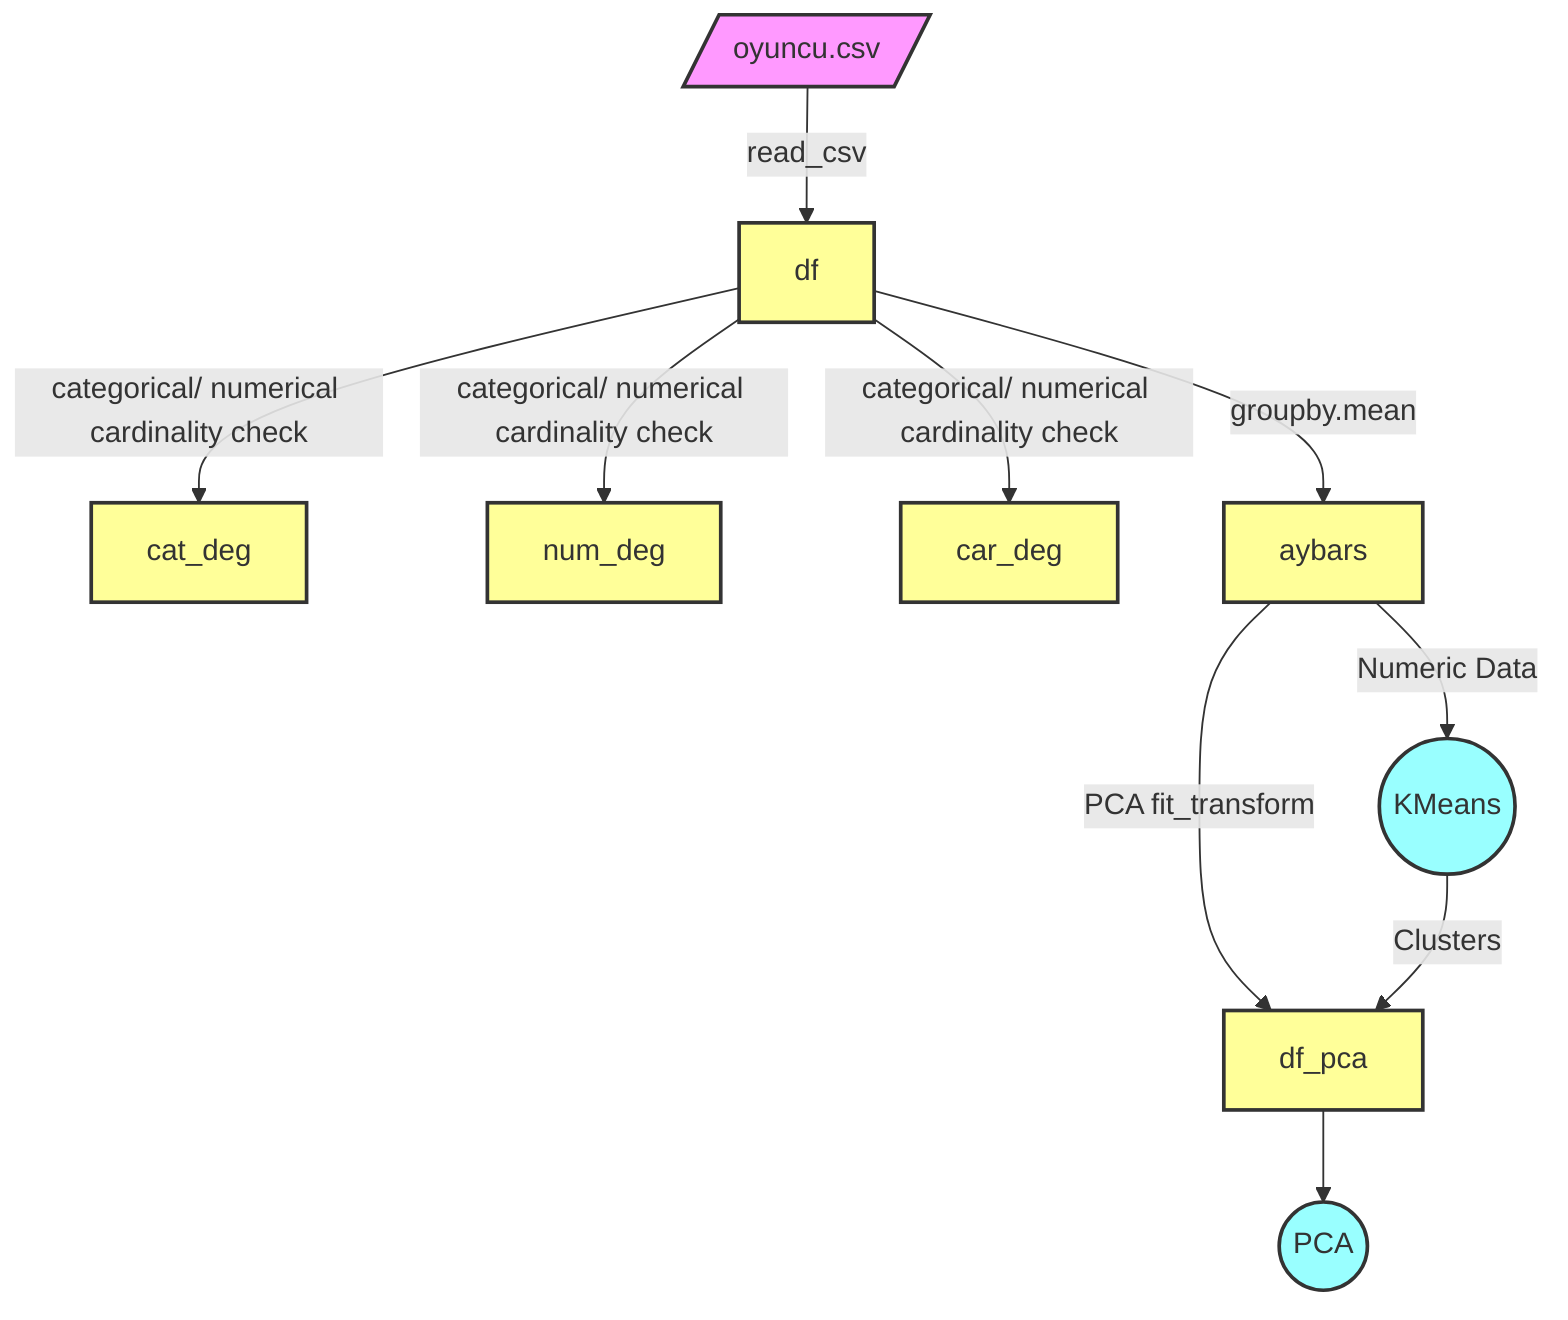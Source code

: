 flowchart TD
  %%% Data Sources %%%
  A[/"oyuncu.csv"/]:::dataSource
  
  %%% Data Variables %%%
  B[df]:::dataVariable
  C[cat_deg]:::dataVariable
  D[num_deg]:::dataVariable
  E[car_deg]:::dataVariable
  F[aybars]:::dataVariable
  G[df_pca]:::dataVariable
  
  %%% Models %%%
  H((PCA)):::model
  I((KMeans)):::model
  
  %%% Flow %%%
  %% df Creation %%%
  A -->|read_csv| B
  B -->|categorical/ numerical cardinality check| C
  B -->|categorical/ numerical cardinality check| D
  B -->|categorical/ numerical cardinality check| E
  B -->|groupby.mean| F
  
  %% df_pca Creation %%%
  F -->|PCA fit_transform| G
  G --> H
  
  %% KMeans Model %%%
  F -->|Numeric Data| I
  I -->|Clusters| G
  
  style A fill:#f9f,stroke:#333,stroke-width:2px;
  style B fill:#ff9,stroke:#333,stroke-width:2px;
  style C fill:#ff9,stroke:#333,stroke-width:2px;
  style D fill:#ff9,stroke:#333,stroke-width:2px;
  style E fill:#ff9,stroke:#333,stroke-width:2px;
  style F fill:#ff9,stroke:#333,stroke-width:2px;
  style G fill:#ff9,stroke:#333,stroke-width:2px;
  style H fill:#9ff,stroke:#333,stroke-width:2px;
  style I fill:#9ff,stroke:#333,stroke-width:2px;